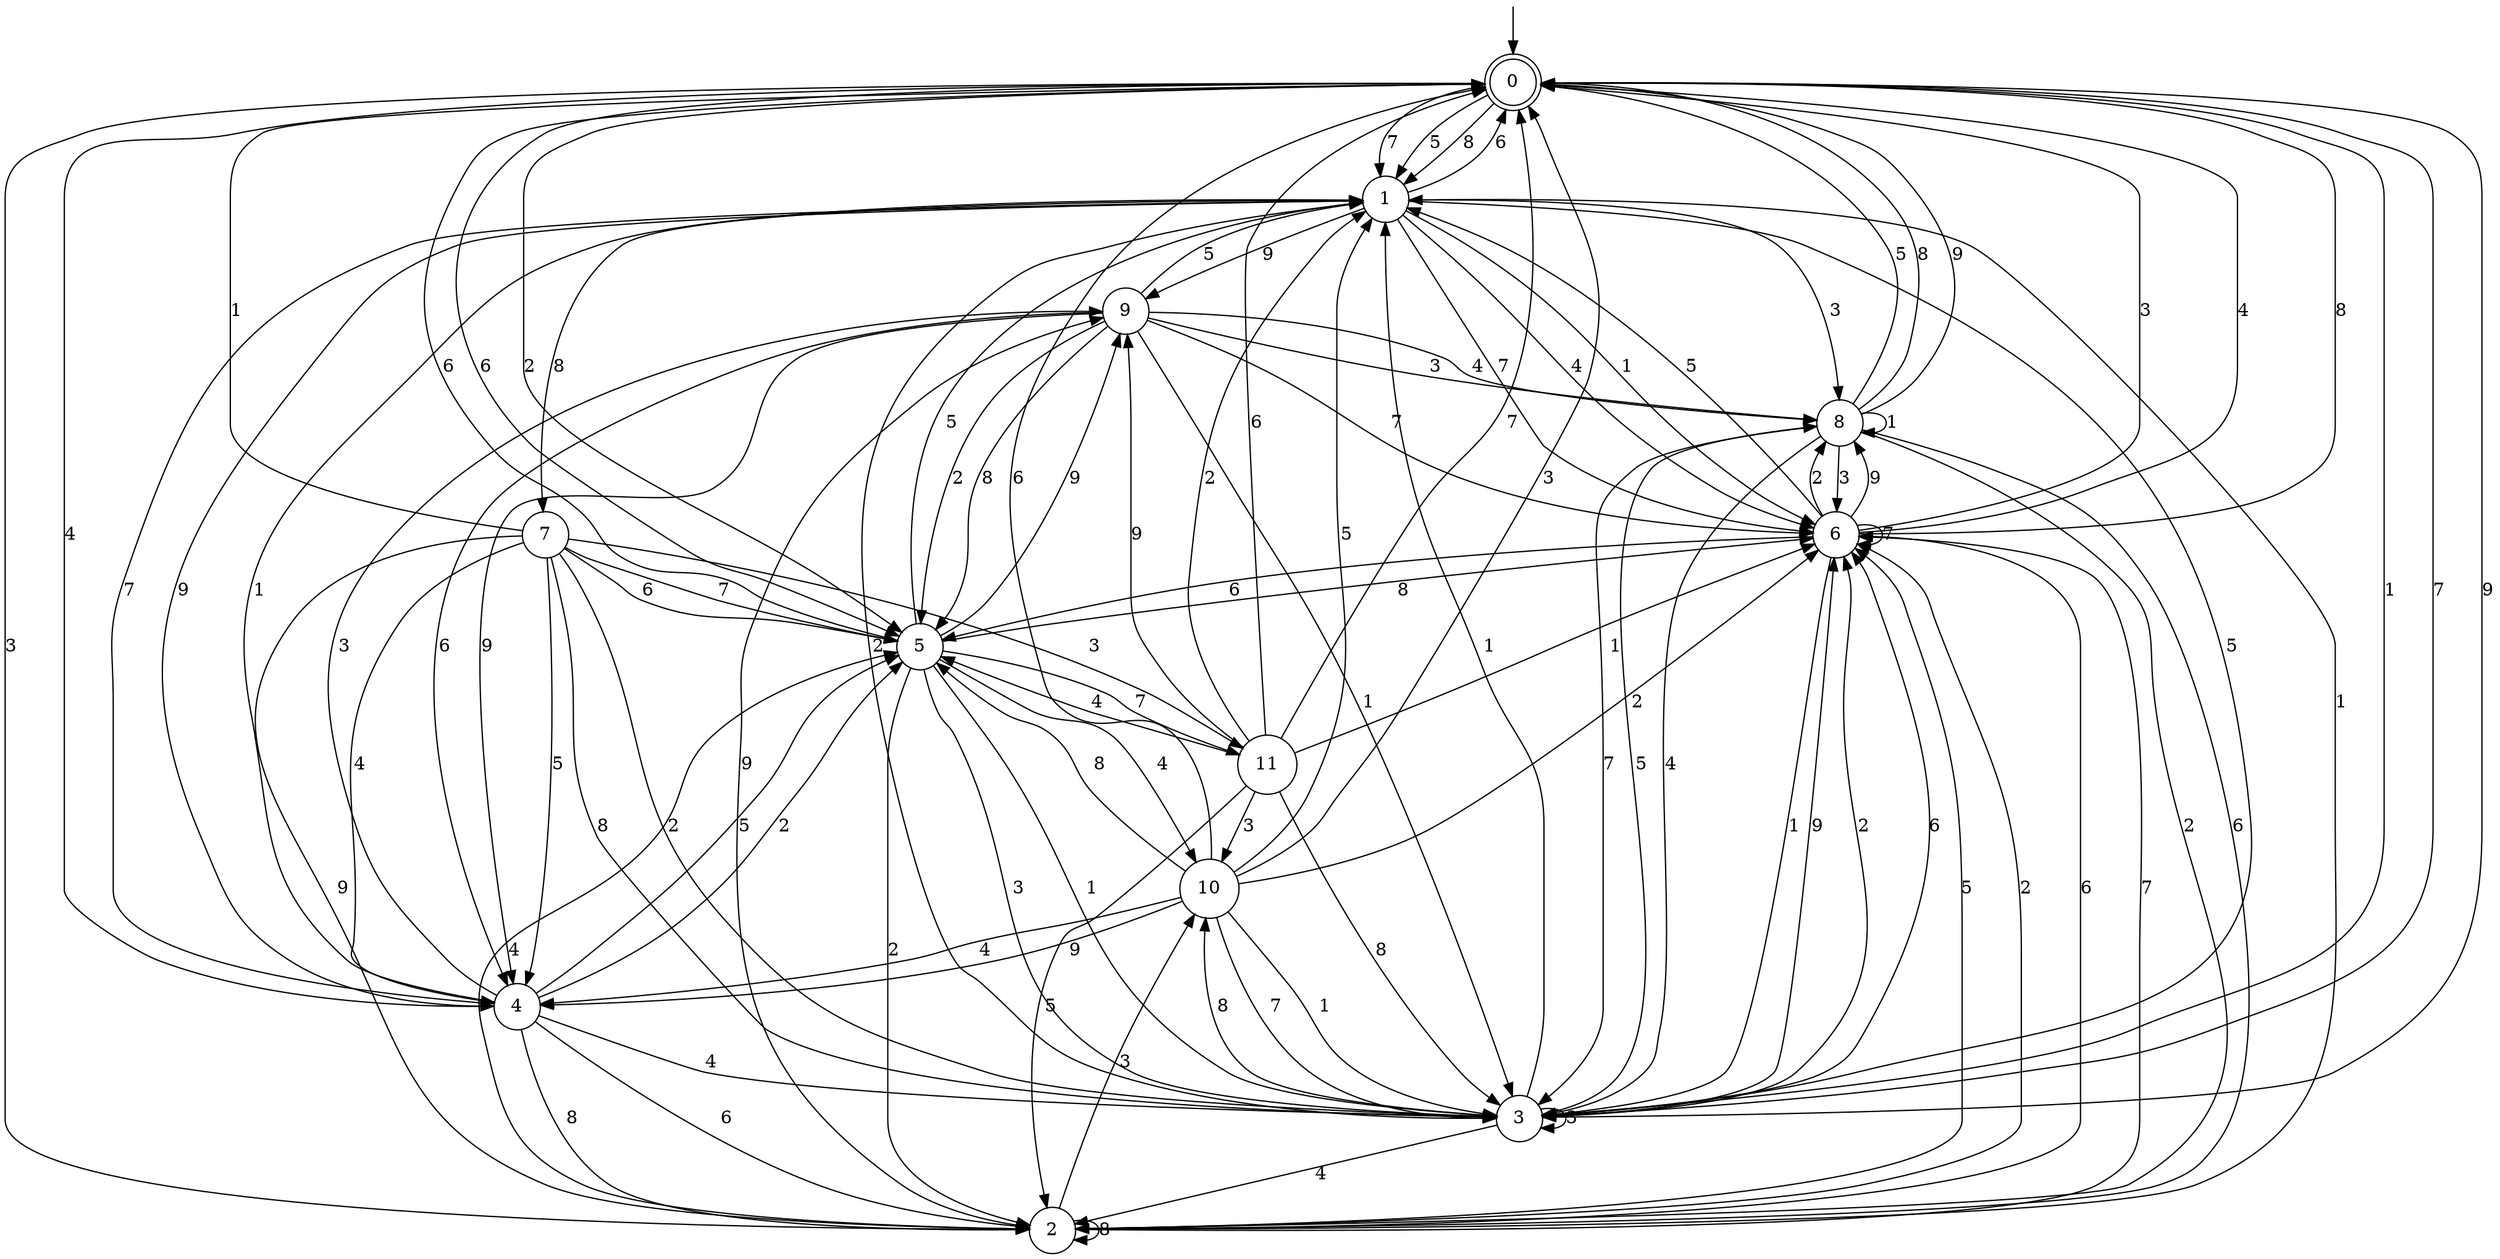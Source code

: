digraph g {

	s0 [shape="doublecircle" label="0"];
	s1 [shape="circle" label="1"];
	s2 [shape="circle" label="2"];
	s3 [shape="circle" label="3"];
	s4 [shape="circle" label="4"];
	s5 [shape="circle" label="5"];
	s6 [shape="circle" label="6"];
	s7 [shape="circle" label="7"];
	s8 [shape="circle" label="8"];
	s9 [shape="circle" label="9"];
	s10 [shape="circle" label="10"];
	s11 [shape="circle" label="11"];
	s0 -> s1 [label="7"];
	s0 -> s1 [label="5"];
	s0 -> s1 [label="8"];
	s0 -> s2 [label="3"];
	s0 -> s3 [label="9"];
	s0 -> s4 [label="4"];
	s0 -> s5 [label="2"];
	s0 -> s5 [label="6"];
	s0 -> s3 [label="1"];
	s1 -> s6 [label="7"];
	s1 -> s3 [label="5"];
	s1 -> s7 [label="8"];
	s1 -> s8 [label="3"];
	s1 -> s9 [label="9"];
	s1 -> s6 [label="4"];
	s1 -> s3 [label="2"];
	s1 -> s0 [label="6"];
	s1 -> s6 [label="1"];
	s2 -> s6 [label="7"];
	s2 -> s6 [label="5"];
	s2 -> s2 [label="8"];
	s2 -> s10 [label="3"];
	s2 -> s9 [label="9"];
	s2 -> s5 [label="4"];
	s2 -> s6 [label="2"];
	s2 -> s6 [label="6"];
	s2 -> s1 [label="1"];
	s3 -> s0 [label="7"];
	s3 -> s8 [label="5"];
	s3 -> s10 [label="8"];
	s3 -> s3 [label="3"];
	s3 -> s6 [label="9"];
	s3 -> s2 [label="4"];
	s3 -> s6 [label="2"];
	s3 -> s6 [label="6"];
	s3 -> s1 [label="1"];
	s4 -> s1 [label="7"];
	s4 -> s5 [label="5"];
	s4 -> s2 [label="8"];
	s4 -> s9 [label="3"];
	s4 -> s1 [label="9"];
	s4 -> s3 [label="4"];
	s4 -> s5 [label="2"];
	s4 -> s2 [label="6"];
	s4 -> s1 [label="1"];
	s5 -> s11 [label="7"];
	s5 -> s1 [label="5"];
	s5 -> s6 [label="8"];
	s5 -> s3 [label="3"];
	s5 -> s9 [label="9"];
	s5 -> s10 [label="4"];
	s5 -> s2 [label="2"];
	s5 -> s0 [label="6"];
	s5 -> s3 [label="1"];
	s6 -> s6 [label="7"];
	s6 -> s1 [label="5"];
	s6 -> s0 [label="8"];
	s6 -> s0 [label="3"];
	s6 -> s8 [label="9"];
	s6 -> s0 [label="4"];
	s6 -> s8 [label="2"];
	s6 -> s5 [label="6"];
	s6 -> s3 [label="1"];
	s7 -> s5 [label="7"];
	s7 -> s4 [label="5"];
	s7 -> s3 [label="8"];
	s7 -> s11 [label="3"];
	s7 -> s2 [label="9"];
	s7 -> s4 [label="4"];
	s7 -> s3 [label="2"];
	s7 -> s5 [label="6"];
	s7 -> s0 [label="1"];
	s8 -> s3 [label="7"];
	s8 -> s0 [label="5"];
	s8 -> s0 [label="8"];
	s8 -> s6 [label="3"];
	s8 -> s0 [label="9"];
	s8 -> s3 [label="4"];
	s8 -> s2 [label="2"];
	s8 -> s2 [label="6"];
	s8 -> s8 [label="1"];
	s9 -> s6 [label="7"];
	s9 -> s1 [label="5"];
	s9 -> s5 [label="8"];
	s9 -> s8 [label="3"];
	s9 -> s4 [label="9"];
	s9 -> s8 [label="4"];
	s9 -> s5 [label="2"];
	s9 -> s4 [label="6"];
	s9 -> s3 [label="1"];
	s10 -> s3 [label="7"];
	s10 -> s1 [label="5"];
	s10 -> s5 [label="8"];
	s10 -> s0 [label="3"];
	s10 -> s4 [label="9"];
	s10 -> s4 [label="4"];
	s10 -> s6 [label="2"];
	s10 -> s0 [label="6"];
	s10 -> s3 [label="1"];
	s11 -> s0 [label="7"];
	s11 -> s2 [label="5"];
	s11 -> s3 [label="8"];
	s11 -> s10 [label="3"];
	s11 -> s9 [label="9"];
	s11 -> s5 [label="4"];
	s11 -> s1 [label="2"];
	s11 -> s0 [label="6"];
	s11 -> s6 [label="1"];

__start0 [label="" shape="none" width="0" height="0"];
__start0 -> s0;

}
